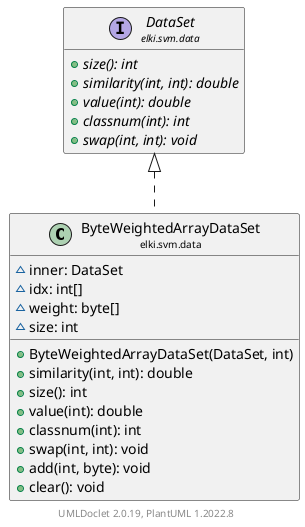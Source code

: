@startuml
    remove .*\.(Instance|Par|Parameterizer|Factory)$
    set namespaceSeparator none
    hide empty fields
    hide empty methods

    class "<size:14>ByteWeightedArrayDataSet\n<size:10>elki.svm.data" as elki.svm.data.ByteWeightedArrayDataSet [[ByteWeightedArrayDataSet.html]] {
        ~inner: DataSet
        ~idx: int[]
        ~weight: byte[]
        ~size: int
        +ByteWeightedArrayDataSet(DataSet, int)
        +similarity(int, int): double
        +size(): int
        +value(int): double
        +classnum(int): int
        +swap(int, int): void
        +add(int, byte): void
        +clear(): void
    }

    interface "<size:14>DataSet\n<size:10>elki.svm.data" as elki.svm.data.DataSet [[DataSet.html]] {
        {abstract} +size(): int
        {abstract} +similarity(int, int): double
        {abstract} +value(int): double
        {abstract} +classnum(int): int
        {abstract} +swap(int, int): void
    }

    elki.svm.data.DataSet <|.. elki.svm.data.ByteWeightedArrayDataSet

    center footer UMLDoclet 2.0.19, PlantUML 1.2022.8
@enduml
